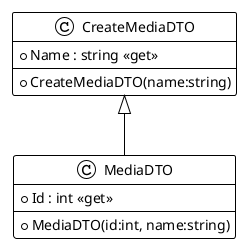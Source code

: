 @startuml
!theme plain
class CreateMediaDTO {
+ CreateMediaDTO(name:string)
+ Name : string <<get>>
}
class MediaDTO {
+ MediaDTO(id:int, name:string)
+ Id : int <<get>>
}

CreateMediaDTO <|-- MediaDTO
@enduml
